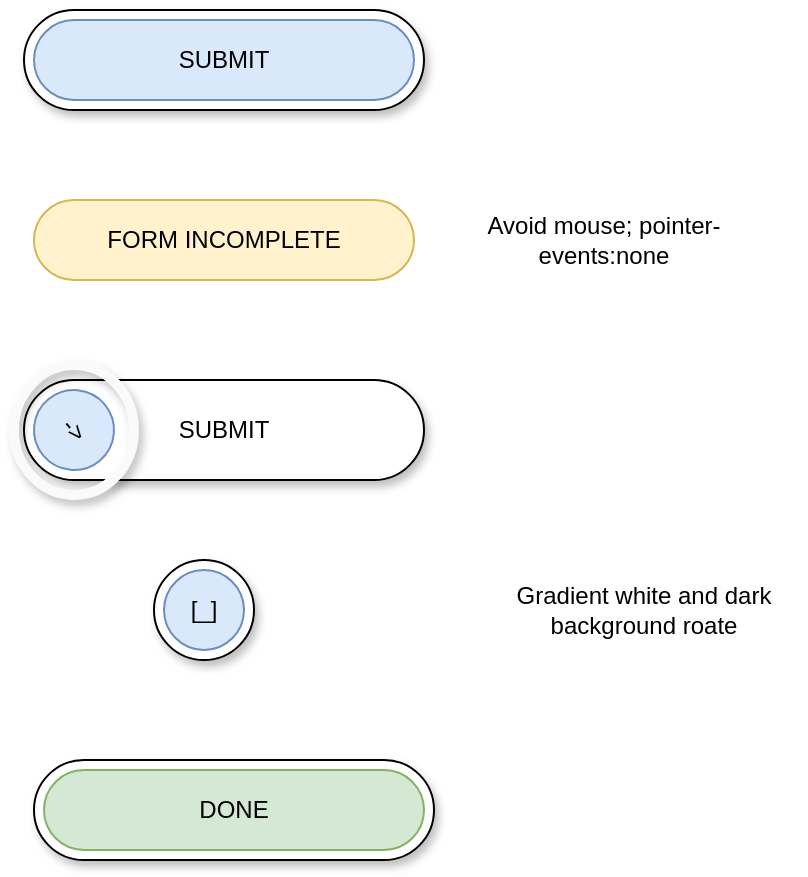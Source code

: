 <mxfile version="12.1.3" type="device" pages="1"><diagram id="uGVsqRzp8WbCEyMcEibd" name="Page-1"><mxGraphModel dx="1233" dy="619" grid="1" gridSize="10" guides="1" tooltips="1" connect="1" arrows="1" fold="1" page="1" pageScale="1" pageWidth="827" pageHeight="1169" math="0" shadow="0"><root><mxCell id="0"/><mxCell id="1" parent="0"/><mxCell id="9ARkMPIGGJ-CiV08HngN-7" value="SUBMIT" style="rounded=1;whiteSpace=wrap;html=1;arcSize=50;shadow=1;" vertex="1" parent="1"><mxGeometry x="15" y="15" width="200" height="50" as="geometry"/></mxCell><mxCell id="9ARkMPIGGJ-CiV08HngN-1" value="SUBMIT" style="rounded=1;whiteSpace=wrap;html=1;arcSize=50;fillColor=#dae8fc;strokeColor=#6c8ebf;" vertex="1" parent="1"><mxGeometry x="20" y="20" width="190" height="40" as="geometry"/></mxCell><mxCell id="9ARkMPIGGJ-CiV08HngN-2" value="FORM INCOMPLETE" style="rounded=1;whiteSpace=wrap;html=1;arcSize=50;fillColor=#fff2cc;strokeColor=#d6b656;" vertex="1" parent="1"><mxGeometry x="20" y="110" width="190" height="40" as="geometry"/></mxCell><mxCell id="9ARkMPIGGJ-CiV08HngN-4" value="Avoid mouse; pointer-events:none" style="text;html=1;strokeColor=none;fillColor=none;align=center;verticalAlign=middle;whiteSpace=wrap;rounded=0;" vertex="1" parent="1"><mxGeometry x="220" y="120" width="170" height="20" as="geometry"/></mxCell><mxCell id="9ARkMPIGGJ-CiV08HngN-8" value="SUBMIT" style="rounded=1;whiteSpace=wrap;html=1;arcSize=50;shadow=1;" vertex="1" parent="1"><mxGeometry x="15" y="200" width="200" height="50" as="geometry"/></mxCell><mxCell id="9ARkMPIGGJ-CiV08HngN-9" value="-&amp;gt;" style="rounded=1;whiteSpace=wrap;html=1;arcSize=50;fillColor=#dae8fc;strokeColor=#6c8ebf;rotation=50;" vertex="1" parent="1"><mxGeometry x="20" y="205" width="40" height="40" as="geometry"/></mxCell><mxCell id="9ARkMPIGGJ-CiV08HngN-10" value="" style="rounded=1;whiteSpace=wrap;html=1;arcSize=50;shadow=1;" vertex="1" parent="1"><mxGeometry x="80" y="290" width="50" height="50" as="geometry"/></mxCell><mxCell id="9ARkMPIGGJ-CiV08HngN-11" value="[_]" style="rounded=1;whiteSpace=wrap;html=1;arcSize=50;fillColor=#dae8fc;strokeColor=#6c8ebf;" vertex="1" parent="1"><mxGeometry x="85" y="295" width="40" height="40" as="geometry"/></mxCell><mxCell id="9ARkMPIGGJ-CiV08HngN-13" value="Gradient white and dark background roate" style="text;html=1;strokeColor=none;fillColor=none;align=center;verticalAlign=middle;whiteSpace=wrap;rounded=0;shadow=1;" vertex="1" parent="1"><mxGeometry x="250" y="305" width="150" height="20" as="geometry"/></mxCell><mxCell id="9ARkMPIGGJ-CiV08HngN-14" value="SUBMIT" style="rounded=1;whiteSpace=wrap;html=1;arcSize=50;shadow=1;" vertex="1" parent="1"><mxGeometry x="20" y="390" width="200" height="50" as="geometry"/></mxCell><mxCell id="9ARkMPIGGJ-CiV08HngN-15" value="DONE" style="rounded=1;whiteSpace=wrap;html=1;arcSize=50;fillColor=#d5e8d4;strokeColor=#82b366;" vertex="1" parent="1"><mxGeometry x="25" y="395" width="190" height="40" as="geometry"/></mxCell><mxCell id="9ARkMPIGGJ-CiV08HngN-18" value="" style="ellipse;whiteSpace=wrap;html=1;shadow=1;strokeColor=#FAFAFA;fillColor=none;strokeWidth=5;" vertex="1" parent="1"><mxGeometry x="10" y="192.5" width="60" height="65" as="geometry"/></mxCell></root></mxGraphModel></diagram></mxfile>